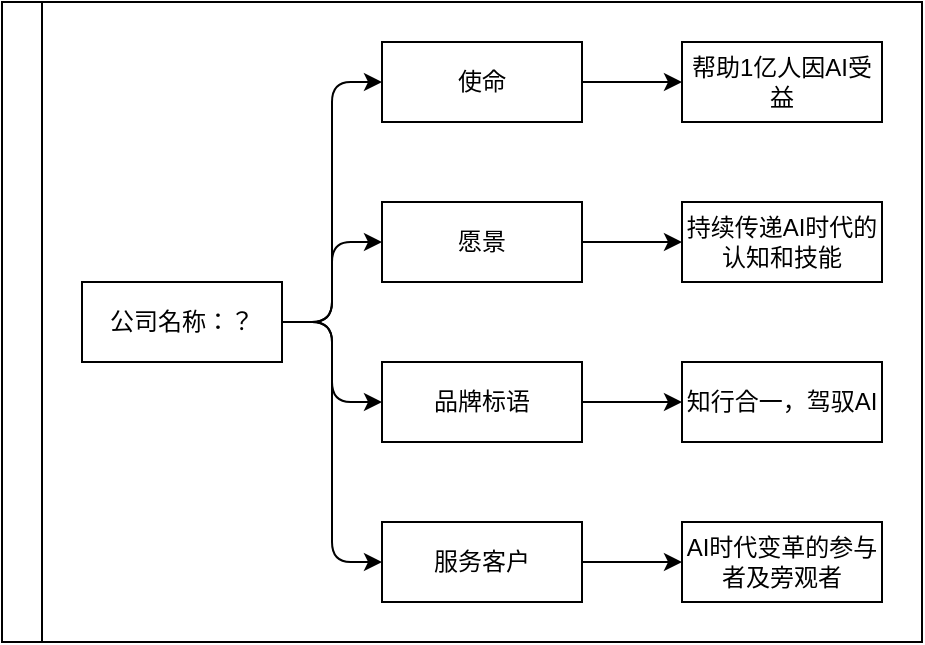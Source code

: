 <mxfile version="24.5.4" type="github">
  <diagram id="prtHgNgQTEPvFCAcTncT" name="Page-1">
    <mxGraphModel dx="1242" dy="786" grid="1" gridSize="10" guides="1" tooltips="1" connect="1" arrows="1" fold="1" page="1" pageScale="1" pageWidth="827" pageHeight="1169" math="0" shadow="0">
      <root>
        <mxCell id="0" />
        <mxCell id="1" parent="0" />
        <mxCell id="tU8QPCNGm-OaERnpYdXL-3" value="" style="swimlane;startSize=20;horizontal=0;childLayout=treeLayout;horizontalTree=1;sortEdges=1;resizable=0;containerType=tree;fontSize=12;" vertex="1" parent="1">
          <mxGeometry x="170" y="230" width="460" height="320" as="geometry" />
        </mxCell>
        <mxCell id="tU8QPCNGm-OaERnpYdXL-4" value="公司名称：？" style="whiteSpace=wrap;html=1;" vertex="1" parent="tU8QPCNGm-OaERnpYdXL-3">
          <mxGeometry x="40" y="140" width="100" height="40" as="geometry" />
        </mxCell>
        <mxCell id="tU8QPCNGm-OaERnpYdXL-5" value="使命" style="whiteSpace=wrap;html=1;" vertex="1" parent="tU8QPCNGm-OaERnpYdXL-3">
          <mxGeometry x="190" y="20" width="100" height="40" as="geometry" />
        </mxCell>
        <mxCell id="tU8QPCNGm-OaERnpYdXL-6" value="" style="edgeStyle=elbowEdgeStyle;elbow=horizontal;html=1;rounded=1;curved=0;sourcePerimeterSpacing=0;targetPerimeterSpacing=0;startSize=6;endSize=6;" edge="1" parent="tU8QPCNGm-OaERnpYdXL-3" source="tU8QPCNGm-OaERnpYdXL-4" target="tU8QPCNGm-OaERnpYdXL-5">
          <mxGeometry relative="1" as="geometry" />
        </mxCell>
        <mxCell id="tU8QPCNGm-OaERnpYdXL-7" value="愿景" style="whiteSpace=wrap;html=1;" vertex="1" parent="tU8QPCNGm-OaERnpYdXL-3">
          <mxGeometry x="190" y="100" width="100" height="40" as="geometry" />
        </mxCell>
        <mxCell id="tU8QPCNGm-OaERnpYdXL-8" value="" style="edgeStyle=elbowEdgeStyle;elbow=horizontal;html=1;rounded=1;curved=0;sourcePerimeterSpacing=0;targetPerimeterSpacing=0;startSize=6;endSize=6;" edge="1" parent="tU8QPCNGm-OaERnpYdXL-3" source="tU8QPCNGm-OaERnpYdXL-4" target="tU8QPCNGm-OaERnpYdXL-7">
          <mxGeometry relative="1" as="geometry" />
        </mxCell>
        <mxCell id="tU8QPCNGm-OaERnpYdXL-9" value="" style="edgeStyle=elbowEdgeStyle;elbow=horizontal;html=1;rounded=1;curved=0;sourcePerimeterSpacing=0;targetPerimeterSpacing=0;startSize=6;endSize=6;" edge="1" target="tU8QPCNGm-OaERnpYdXL-10" source="tU8QPCNGm-OaERnpYdXL-5" parent="tU8QPCNGm-OaERnpYdXL-3">
          <mxGeometry relative="1" as="geometry">
            <mxPoint x="310" y="190" as="sourcePoint" />
          </mxGeometry>
        </mxCell>
        <mxCell id="tU8QPCNGm-OaERnpYdXL-10" value="帮助1亿人因AI受益" style="whiteSpace=wrap;html=1;" vertex="1" parent="tU8QPCNGm-OaERnpYdXL-3">
          <mxGeometry x="340" y="20" width="100" height="40" as="geometry" />
        </mxCell>
        <mxCell id="tU8QPCNGm-OaERnpYdXL-11" value="" style="edgeStyle=elbowEdgeStyle;elbow=horizontal;html=1;rounded=1;curved=0;sourcePerimeterSpacing=0;targetPerimeterSpacing=0;startSize=6;endSize=6;" edge="1" target="tU8QPCNGm-OaERnpYdXL-12" source="tU8QPCNGm-OaERnpYdXL-4" parent="tU8QPCNGm-OaERnpYdXL-3">
          <mxGeometry relative="1" as="geometry">
            <mxPoint x="310" y="190" as="sourcePoint" />
          </mxGeometry>
        </mxCell>
        <mxCell id="tU8QPCNGm-OaERnpYdXL-12" value="品牌标语" style="whiteSpace=wrap;html=1;" vertex="1" parent="tU8QPCNGm-OaERnpYdXL-3">
          <mxGeometry x="190" y="180" width="100" height="40" as="geometry" />
        </mxCell>
        <mxCell id="tU8QPCNGm-OaERnpYdXL-13" value="" style="edgeStyle=elbowEdgeStyle;elbow=horizontal;html=1;rounded=1;curved=0;sourcePerimeterSpacing=0;targetPerimeterSpacing=0;startSize=6;endSize=6;" edge="1" target="tU8QPCNGm-OaERnpYdXL-14" source="tU8QPCNGm-OaERnpYdXL-7" parent="tU8QPCNGm-OaERnpYdXL-3">
          <mxGeometry relative="1" as="geometry">
            <mxPoint x="310" y="270" as="sourcePoint" />
          </mxGeometry>
        </mxCell>
        <mxCell id="tU8QPCNGm-OaERnpYdXL-14" value="持续传递AI时代的认知和技能" style="whiteSpace=wrap;html=1;" vertex="1" parent="tU8QPCNGm-OaERnpYdXL-3">
          <mxGeometry x="340" y="100" width="100" height="40" as="geometry" />
        </mxCell>
        <mxCell id="tU8QPCNGm-OaERnpYdXL-15" value="" style="edgeStyle=elbowEdgeStyle;elbow=horizontal;html=1;rounded=1;curved=0;sourcePerimeterSpacing=0;targetPerimeterSpacing=0;startSize=6;endSize=6;" edge="1" target="tU8QPCNGm-OaERnpYdXL-16" source="tU8QPCNGm-OaERnpYdXL-4" parent="tU8QPCNGm-OaERnpYdXL-3">
          <mxGeometry relative="1" as="geometry">
            <mxPoint x="310" y="270" as="sourcePoint" />
          </mxGeometry>
        </mxCell>
        <mxCell id="tU8QPCNGm-OaERnpYdXL-16" value="服务客户" style="whiteSpace=wrap;html=1;" vertex="1" parent="tU8QPCNGm-OaERnpYdXL-3">
          <mxGeometry x="190" y="260" width="100" height="40" as="geometry" />
        </mxCell>
        <mxCell id="tU8QPCNGm-OaERnpYdXL-17" value="" style="edgeStyle=elbowEdgeStyle;elbow=horizontal;html=1;rounded=1;curved=0;sourcePerimeterSpacing=0;targetPerimeterSpacing=0;startSize=6;endSize=6;" edge="1" target="tU8QPCNGm-OaERnpYdXL-18" source="tU8QPCNGm-OaERnpYdXL-16" parent="tU8QPCNGm-OaERnpYdXL-3">
          <mxGeometry relative="1" as="geometry">
            <mxPoint x="310" y="390" as="sourcePoint" />
          </mxGeometry>
        </mxCell>
        <mxCell id="tU8QPCNGm-OaERnpYdXL-18" value="AI时代变革的参与者及旁观者" style="whiteSpace=wrap;html=1;" vertex="1" parent="tU8QPCNGm-OaERnpYdXL-3">
          <mxGeometry x="340" y="260" width="100" height="40" as="geometry" />
        </mxCell>
        <mxCell id="tU8QPCNGm-OaERnpYdXL-21" value="" style="edgeStyle=elbowEdgeStyle;elbow=horizontal;html=1;rounded=1;curved=0;sourcePerimeterSpacing=0;targetPerimeterSpacing=0;startSize=6;endSize=6;" edge="1" target="tU8QPCNGm-OaERnpYdXL-22" source="tU8QPCNGm-OaERnpYdXL-12" parent="tU8QPCNGm-OaERnpYdXL-3">
          <mxGeometry relative="1" as="geometry">
            <mxPoint x="310" y="390" as="sourcePoint" />
          </mxGeometry>
        </mxCell>
        <mxCell id="tU8QPCNGm-OaERnpYdXL-22" value="知行合一，驾驭AI" style="whiteSpace=wrap;html=1;" vertex="1" parent="tU8QPCNGm-OaERnpYdXL-3">
          <mxGeometry x="340" y="180" width="100" height="40" as="geometry" />
        </mxCell>
      </root>
    </mxGraphModel>
  </diagram>
</mxfile>

